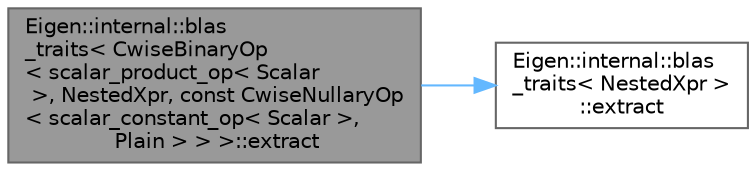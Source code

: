 digraph "Eigen::internal::blas_traits&lt; CwiseBinaryOp&lt; scalar_product_op&lt; Scalar &gt;, NestedXpr, const CwiseNullaryOp&lt; scalar_constant_op&lt; Scalar &gt;, Plain &gt; &gt; &gt;::extract"
{
 // LATEX_PDF_SIZE
  bgcolor="transparent";
  edge [fontname=Helvetica,fontsize=10,labelfontname=Helvetica,labelfontsize=10];
  node [fontname=Helvetica,fontsize=10,shape=box,height=0.2,width=0.4];
  rankdir="LR";
  Node1 [id="Node000001",label="Eigen::internal::blas\l_traits\< CwiseBinaryOp\l\< scalar_product_op\< Scalar\l \>, NestedXpr, const CwiseNullaryOp\l\< scalar_constant_op\< Scalar \>,\l Plain \> \> \>::extract",height=0.2,width=0.4,color="gray40", fillcolor="grey60", style="filled", fontcolor="black",tooltip=" "];
  Node1 -> Node2 [id="edge1_Node000001_Node000002",color="steelblue1",style="solid",tooltip=" "];
  Node2 [id="Node000002",label="Eigen::internal::blas\l_traits\< NestedXpr \>\l::extract",height=0.2,width=0.4,color="grey40", fillcolor="white", style="filled",URL="$struct_eigen_1_1internal_1_1blas__traits.html#a05d6cd2ebeac5e92aee45db28b416023",tooltip=" "];
}
